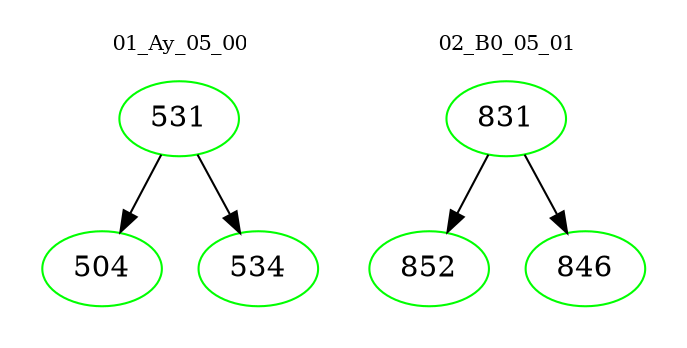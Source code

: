 digraph{
subgraph cluster_0 {
color = white
label = "01_Ay_05_00";
fontsize=10;
T0_531 [label="531", color="green"]
T0_531 -> T0_504 [color="black"]
T0_504 [label="504", color="green"]
T0_531 -> T0_534 [color="black"]
T0_534 [label="534", color="green"]
}
subgraph cluster_1 {
color = white
label = "02_B0_05_01";
fontsize=10;
T1_831 [label="831", color="green"]
T1_831 -> T1_852 [color="black"]
T1_852 [label="852", color="green"]
T1_831 -> T1_846 [color="black"]
T1_846 [label="846", color="green"]
}
}
